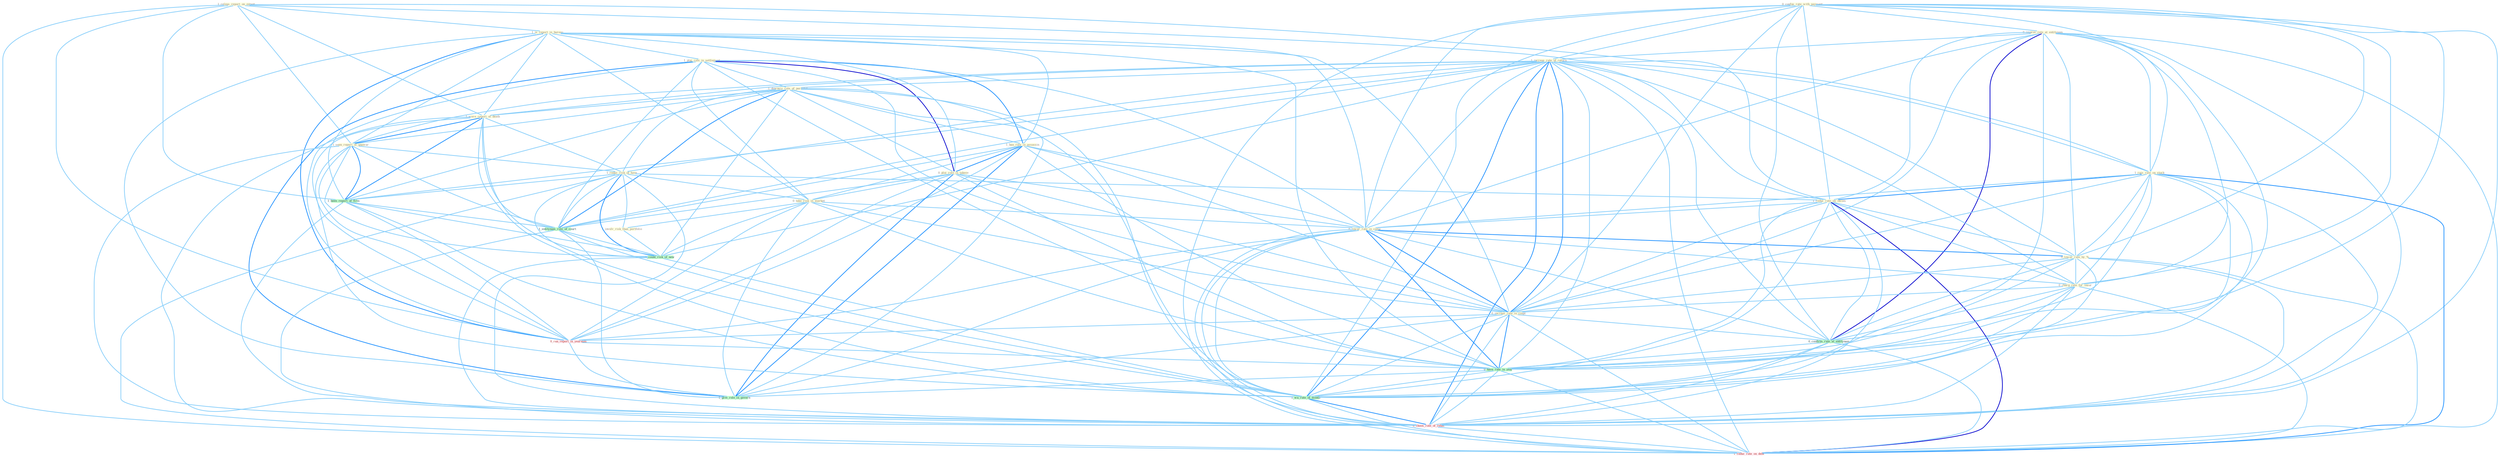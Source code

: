 Graph G{ 
    node
    [shape=polygon,style=filled,width=.5,height=.06,color="#BDFCC9",fixedsize=true,fontsize=4,
    fontcolor="#2f4f4f"];
    {node
    [color="#ffffe0", fontcolor="#8b7d6b"] "1_releas_report_on_extent " "1_is_report_in_bureau " "0_confus_rate_with_payment " "0_improv_rate_at_entitynam " "1_increas_rate_of_return " "1_plai_role_in_settlement " "1_downsiz_role_of_parastat " "1_rais_rate_on_stock " "1_were_report_of_death " "1_ban_role_in_assassin " "1_seen_report_of_unawar " "0_plai_role_in_takeov " "1_reduc_risk_of_have " "1_reduc_rate_on_incom " "0_take_risk_in_market " "0_lower_rate_in_come " "0_lower_rate_by_% " "0_charg_rate_for_insur " "0_increas_rate_in_coupl " "1_involv_risk_than_portfolio "}
{node [color="#fff0f5", fontcolor="#b22222"] "0_ran_report_in_yearnum " "0_choos_rate_of_rebat " "1_reduc_rate_on_debt "}
edge [color="#B0E2FF"];

	"1_releas_report_on_extent " -- "1_is_report_in_bureau " [w="1", color="#87cefa" ];
	"1_releas_report_on_extent " -- "1_rais_rate_on_stock " [w="1", color="#87cefa" ];
	"1_releas_report_on_extent " -- "1_were_report_of_death " [w="1", color="#87cefa" ];
	"1_releas_report_on_extent " -- "1_seen_report_of_unawar " [w="1", color="#87cefa" ];
	"1_releas_report_on_extent " -- "1_reduc_rate_on_incom " [w="1", color="#87cefa" ];
	"1_releas_report_on_extent " -- "1_been_report_of_firm " [w="1", color="#87cefa" ];
	"1_releas_report_on_extent " -- "0_ran_report_in_yearnum " [w="1", color="#87cefa" ];
	"1_releas_report_on_extent " -- "1_reduc_rate_on_debt " [w="1", color="#87cefa" ];
	"1_is_report_in_bureau " -- "1_plai_role_in_settlement " [w="1", color="#87cefa" ];
	"1_is_report_in_bureau " -- "1_were_report_of_death " [w="1", color="#87cefa" ];
	"1_is_report_in_bureau " -- "1_ban_role_in_assassin " [w="1", color="#87cefa" ];
	"1_is_report_in_bureau " -- "1_seen_report_of_unawar " [w="1", color="#87cefa" ];
	"1_is_report_in_bureau " -- "0_plai_role_in_takeov " [w="1", color="#87cefa" ];
	"1_is_report_in_bureau " -- "0_take_risk_in_market " [w="1", color="#87cefa" ];
	"1_is_report_in_bureau " -- "0_lower_rate_in_come " [w="1", color="#87cefa" ];
	"1_is_report_in_bureau " -- "0_increas_rate_in_coupl " [w="1", color="#87cefa" ];
	"1_is_report_in_bureau " -- "1_been_report_of_firm " [w="1", color="#87cefa" ];
	"1_is_report_in_bureau " -- "0_ran_report_in_yearnum " [w="2", color="#1e90ff" , len=0.8];
	"1_is_report_in_bureau " -- "0_have_rate_in_year " [w="1", color="#87cefa" ];
	"1_is_report_in_bureau " -- "1_give_role_in_govern " [w="1", color="#87cefa" ];
	"0_confus_rate_with_payment " -- "0_improv_rate_at_entitynam " [w="1", color="#87cefa" ];
	"0_confus_rate_with_payment " -- "1_increas_rate_of_return " [w="1", color="#87cefa" ];
	"0_confus_rate_with_payment " -- "1_rais_rate_on_stock " [w="1", color="#87cefa" ];
	"0_confus_rate_with_payment " -- "1_reduc_rate_on_incom " [w="1", color="#87cefa" ];
	"0_confus_rate_with_payment " -- "0_lower_rate_in_come " [w="1", color="#87cefa" ];
	"0_confus_rate_with_payment " -- "0_lower_rate_by_% " [w="1", color="#87cefa" ];
	"0_confus_rate_with_payment " -- "0_charg_rate_for_insur " [w="1", color="#87cefa" ];
	"0_confus_rate_with_payment " -- "0_increas_rate_in_coupl " [w="1", color="#87cefa" ];
	"0_confus_rate_with_payment " -- "0_confirm_rate_at_entitynam " [w="1", color="#87cefa" ];
	"0_confus_rate_with_payment " -- "0_have_rate_in_year " [w="1", color="#87cefa" ];
	"0_confus_rate_with_payment " -- "1_wa_rate_of_month " [w="1", color="#87cefa" ];
	"0_confus_rate_with_payment " -- "0_choos_rate_of_rebat " [w="1", color="#87cefa" ];
	"0_confus_rate_with_payment " -- "1_reduc_rate_on_debt " [w="1", color="#87cefa" ];
	"0_improv_rate_at_entitynam " -- "1_increas_rate_of_return " [w="1", color="#87cefa" ];
	"0_improv_rate_at_entitynam " -- "1_rais_rate_on_stock " [w="1", color="#87cefa" ];
	"0_improv_rate_at_entitynam " -- "1_reduc_rate_on_incom " [w="1", color="#87cefa" ];
	"0_improv_rate_at_entitynam " -- "0_lower_rate_in_come " [w="1", color="#87cefa" ];
	"0_improv_rate_at_entitynam " -- "0_lower_rate_by_% " [w="1", color="#87cefa" ];
	"0_improv_rate_at_entitynam " -- "0_charg_rate_for_insur " [w="1", color="#87cefa" ];
	"0_improv_rate_at_entitynam " -- "0_increas_rate_in_coupl " [w="1", color="#87cefa" ];
	"0_improv_rate_at_entitynam " -- "0_confirm_rate_at_entitynam " [w="3", color="#0000cd" , len=0.6];
	"0_improv_rate_at_entitynam " -- "0_have_rate_in_year " [w="1", color="#87cefa" ];
	"0_improv_rate_at_entitynam " -- "1_wa_rate_of_month " [w="1", color="#87cefa" ];
	"0_improv_rate_at_entitynam " -- "0_choos_rate_of_rebat " [w="1", color="#87cefa" ];
	"0_improv_rate_at_entitynam " -- "1_reduc_rate_on_debt " [w="1", color="#87cefa" ];
	"1_increas_rate_of_return " -- "1_downsiz_role_of_parastat " [w="1", color="#87cefa" ];
	"1_increas_rate_of_return " -- "1_rais_rate_on_stock " [w="1", color="#87cefa" ];
	"1_increas_rate_of_return " -- "1_were_report_of_death " [w="1", color="#87cefa" ];
	"1_increas_rate_of_return " -- "1_seen_report_of_unawar " [w="1", color="#87cefa" ];
	"1_increas_rate_of_return " -- "1_reduc_risk_of_have " [w="1", color="#87cefa" ];
	"1_increas_rate_of_return " -- "1_reduc_rate_on_incom " [w="1", color="#87cefa" ];
	"1_increas_rate_of_return " -- "0_lower_rate_in_come " [w="1", color="#87cefa" ];
	"1_increas_rate_of_return " -- "0_lower_rate_by_% " [w="1", color="#87cefa" ];
	"1_increas_rate_of_return " -- "0_charg_rate_for_insur " [w="1", color="#87cefa" ];
	"1_increas_rate_of_return " -- "0_increas_rate_in_coupl " [w="2", color="#1e90ff" , len=0.8];
	"1_increas_rate_of_return " -- "1_been_report_of_firm " [w="1", color="#87cefa" ];
	"1_increas_rate_of_return " -- "1_entitynam_role_of_court " [w="1", color="#87cefa" ];
	"1_increas_rate_of_return " -- "1_count_risk_of_new " [w="1", color="#87cefa" ];
	"1_increas_rate_of_return " -- "0_confirm_rate_at_entitynam " [w="1", color="#87cefa" ];
	"1_increas_rate_of_return " -- "0_have_rate_in_year " [w="1", color="#87cefa" ];
	"1_increas_rate_of_return " -- "1_wa_rate_of_month " [w="2", color="#1e90ff" , len=0.8];
	"1_increas_rate_of_return " -- "0_choos_rate_of_rebat " [w="2", color="#1e90ff" , len=0.8];
	"1_increas_rate_of_return " -- "1_reduc_rate_on_debt " [w="1", color="#87cefa" ];
	"1_plai_role_in_settlement " -- "1_downsiz_role_of_parastat " [w="1", color="#87cefa" ];
	"1_plai_role_in_settlement " -- "1_ban_role_in_assassin " [w="2", color="#1e90ff" , len=0.8];
	"1_plai_role_in_settlement " -- "0_plai_role_in_takeov " [w="3", color="#0000cd" , len=0.6];
	"1_plai_role_in_settlement " -- "0_take_risk_in_market " [w="1", color="#87cefa" ];
	"1_plai_role_in_settlement " -- "0_lower_rate_in_come " [w="1", color="#87cefa" ];
	"1_plai_role_in_settlement " -- "0_increas_rate_in_coupl " [w="1", color="#87cefa" ];
	"1_plai_role_in_settlement " -- "1_entitynam_role_of_court " [w="1", color="#87cefa" ];
	"1_plai_role_in_settlement " -- "0_ran_report_in_yearnum " [w="1", color="#87cefa" ];
	"1_plai_role_in_settlement " -- "0_have_rate_in_year " [w="1", color="#87cefa" ];
	"1_plai_role_in_settlement " -- "1_give_role_in_govern " [w="2", color="#1e90ff" , len=0.8];
	"1_downsiz_role_of_parastat " -- "1_were_report_of_death " [w="1", color="#87cefa" ];
	"1_downsiz_role_of_parastat " -- "1_ban_role_in_assassin " [w="1", color="#87cefa" ];
	"1_downsiz_role_of_parastat " -- "1_seen_report_of_unawar " [w="1", color="#87cefa" ];
	"1_downsiz_role_of_parastat " -- "0_plai_role_in_takeov " [w="1", color="#87cefa" ];
	"1_downsiz_role_of_parastat " -- "1_reduc_risk_of_have " [w="1", color="#87cefa" ];
	"1_downsiz_role_of_parastat " -- "1_been_report_of_firm " [w="1", color="#87cefa" ];
	"1_downsiz_role_of_parastat " -- "1_entitynam_role_of_court " [w="2", color="#1e90ff" , len=0.8];
	"1_downsiz_role_of_parastat " -- "1_count_risk_of_new " [w="1", color="#87cefa" ];
	"1_downsiz_role_of_parastat " -- "1_wa_rate_of_month " [w="1", color="#87cefa" ];
	"1_downsiz_role_of_parastat " -- "0_choos_rate_of_rebat " [w="1", color="#87cefa" ];
	"1_downsiz_role_of_parastat " -- "1_give_role_in_govern " [w="1", color="#87cefa" ];
	"1_rais_rate_on_stock " -- "1_reduc_rate_on_incom " [w="2", color="#1e90ff" , len=0.8];
	"1_rais_rate_on_stock " -- "0_lower_rate_in_come " [w="1", color="#87cefa" ];
	"1_rais_rate_on_stock " -- "0_lower_rate_by_% " [w="1", color="#87cefa" ];
	"1_rais_rate_on_stock " -- "0_charg_rate_for_insur " [w="1", color="#87cefa" ];
	"1_rais_rate_on_stock " -- "0_increas_rate_in_coupl " [w="1", color="#87cefa" ];
	"1_rais_rate_on_stock " -- "0_confirm_rate_at_entitynam " [w="1", color="#87cefa" ];
	"1_rais_rate_on_stock " -- "0_have_rate_in_year " [w="1", color="#87cefa" ];
	"1_rais_rate_on_stock " -- "1_wa_rate_of_month " [w="1", color="#87cefa" ];
	"1_rais_rate_on_stock " -- "0_choos_rate_of_rebat " [w="1", color="#87cefa" ];
	"1_rais_rate_on_stock " -- "1_reduc_rate_on_debt " [w="2", color="#1e90ff" , len=0.8];
	"1_were_report_of_death " -- "1_seen_report_of_unawar " [w="2", color="#1e90ff" , len=0.8];
	"1_were_report_of_death " -- "1_reduc_risk_of_have " [w="1", color="#87cefa" ];
	"1_were_report_of_death " -- "1_been_report_of_firm " [w="2", color="#1e90ff" , len=0.8];
	"1_were_report_of_death " -- "1_entitynam_role_of_court " [w="1", color="#87cefa" ];
	"1_were_report_of_death " -- "0_ran_report_in_yearnum " [w="1", color="#87cefa" ];
	"1_were_report_of_death " -- "1_count_risk_of_new " [w="1", color="#87cefa" ];
	"1_were_report_of_death " -- "1_wa_rate_of_month " [w="1", color="#87cefa" ];
	"1_were_report_of_death " -- "0_choos_rate_of_rebat " [w="1", color="#87cefa" ];
	"1_ban_role_in_assassin " -- "0_plai_role_in_takeov " [w="2", color="#1e90ff" , len=0.8];
	"1_ban_role_in_assassin " -- "0_take_risk_in_market " [w="1", color="#87cefa" ];
	"1_ban_role_in_assassin " -- "0_lower_rate_in_come " [w="1", color="#87cefa" ];
	"1_ban_role_in_assassin " -- "0_increas_rate_in_coupl " [w="1", color="#87cefa" ];
	"1_ban_role_in_assassin " -- "1_entitynam_role_of_court " [w="1", color="#87cefa" ];
	"1_ban_role_in_assassin " -- "0_ran_report_in_yearnum " [w="1", color="#87cefa" ];
	"1_ban_role_in_assassin " -- "0_have_rate_in_year " [w="1", color="#87cefa" ];
	"1_ban_role_in_assassin " -- "1_give_role_in_govern " [w="2", color="#1e90ff" , len=0.8];
	"1_seen_report_of_unawar " -- "1_reduc_risk_of_have " [w="1", color="#87cefa" ];
	"1_seen_report_of_unawar " -- "1_been_report_of_firm " [w="2", color="#1e90ff" , len=0.8];
	"1_seen_report_of_unawar " -- "1_entitynam_role_of_court " [w="1", color="#87cefa" ];
	"1_seen_report_of_unawar " -- "0_ran_report_in_yearnum " [w="1", color="#87cefa" ];
	"1_seen_report_of_unawar " -- "1_count_risk_of_new " [w="1", color="#87cefa" ];
	"1_seen_report_of_unawar " -- "1_wa_rate_of_month " [w="1", color="#87cefa" ];
	"1_seen_report_of_unawar " -- "0_choos_rate_of_rebat " [w="1", color="#87cefa" ];
	"0_plai_role_in_takeov " -- "0_take_risk_in_market " [w="1", color="#87cefa" ];
	"0_plai_role_in_takeov " -- "0_lower_rate_in_come " [w="1", color="#87cefa" ];
	"0_plai_role_in_takeov " -- "0_increas_rate_in_coupl " [w="1", color="#87cefa" ];
	"0_plai_role_in_takeov " -- "1_entitynam_role_of_court " [w="1", color="#87cefa" ];
	"0_plai_role_in_takeov " -- "0_ran_report_in_yearnum " [w="1", color="#87cefa" ];
	"0_plai_role_in_takeov " -- "0_have_rate_in_year " [w="1", color="#87cefa" ];
	"0_plai_role_in_takeov " -- "1_give_role_in_govern " [w="2", color="#1e90ff" , len=0.8];
	"1_reduc_risk_of_have " -- "1_reduc_rate_on_incom " [w="1", color="#87cefa" ];
	"1_reduc_risk_of_have " -- "0_take_risk_in_market " [w="1", color="#87cefa" ];
	"1_reduc_risk_of_have " -- "1_involv_risk_than_portfolio " [w="1", color="#87cefa" ];
	"1_reduc_risk_of_have " -- "1_been_report_of_firm " [w="1", color="#87cefa" ];
	"1_reduc_risk_of_have " -- "1_entitynam_role_of_court " [w="1", color="#87cefa" ];
	"1_reduc_risk_of_have " -- "1_count_risk_of_new " [w="2", color="#1e90ff" , len=0.8];
	"1_reduc_risk_of_have " -- "1_wa_rate_of_month " [w="1", color="#87cefa" ];
	"1_reduc_risk_of_have " -- "0_choos_rate_of_rebat " [w="1", color="#87cefa" ];
	"1_reduc_risk_of_have " -- "1_reduc_rate_on_debt " [w="1", color="#87cefa" ];
	"1_reduc_rate_on_incom " -- "0_lower_rate_in_come " [w="1", color="#87cefa" ];
	"1_reduc_rate_on_incom " -- "0_lower_rate_by_% " [w="1", color="#87cefa" ];
	"1_reduc_rate_on_incom " -- "0_charg_rate_for_insur " [w="1", color="#87cefa" ];
	"1_reduc_rate_on_incom " -- "0_increas_rate_in_coupl " [w="1", color="#87cefa" ];
	"1_reduc_rate_on_incom " -- "0_confirm_rate_at_entitynam " [w="1", color="#87cefa" ];
	"1_reduc_rate_on_incom " -- "0_have_rate_in_year " [w="1", color="#87cefa" ];
	"1_reduc_rate_on_incom " -- "1_wa_rate_of_month " [w="1", color="#87cefa" ];
	"1_reduc_rate_on_incom " -- "0_choos_rate_of_rebat " [w="1", color="#87cefa" ];
	"1_reduc_rate_on_incom " -- "1_reduc_rate_on_debt " [w="3", color="#0000cd" , len=0.6];
	"0_take_risk_in_market " -- "0_lower_rate_in_come " [w="1", color="#87cefa" ];
	"0_take_risk_in_market " -- "0_increas_rate_in_coupl " [w="1", color="#87cefa" ];
	"0_take_risk_in_market " -- "1_involv_risk_than_portfolio " [w="1", color="#87cefa" ];
	"0_take_risk_in_market " -- "0_ran_report_in_yearnum " [w="1", color="#87cefa" ];
	"0_take_risk_in_market " -- "1_count_risk_of_new " [w="1", color="#87cefa" ];
	"0_take_risk_in_market " -- "0_have_rate_in_year " [w="1", color="#87cefa" ];
	"0_take_risk_in_market " -- "1_give_role_in_govern " [w="1", color="#87cefa" ];
	"0_lower_rate_in_come " -- "0_lower_rate_by_% " [w="2", color="#1e90ff" , len=0.8];
	"0_lower_rate_in_come " -- "0_charg_rate_for_insur " [w="1", color="#87cefa" ];
	"0_lower_rate_in_come " -- "0_increas_rate_in_coupl " [w="2", color="#1e90ff" , len=0.8];
	"0_lower_rate_in_come " -- "0_ran_report_in_yearnum " [w="1", color="#87cefa" ];
	"0_lower_rate_in_come " -- "0_confirm_rate_at_entitynam " [w="1", color="#87cefa" ];
	"0_lower_rate_in_come " -- "0_have_rate_in_year " [w="2", color="#1e90ff" , len=0.8];
	"0_lower_rate_in_come " -- "1_wa_rate_of_month " [w="1", color="#87cefa" ];
	"0_lower_rate_in_come " -- "0_choos_rate_of_rebat " [w="1", color="#87cefa" ];
	"0_lower_rate_in_come " -- "1_reduc_rate_on_debt " [w="1", color="#87cefa" ];
	"0_lower_rate_in_come " -- "1_give_role_in_govern " [w="1", color="#87cefa" ];
	"0_lower_rate_by_% " -- "0_charg_rate_for_insur " [w="1", color="#87cefa" ];
	"0_lower_rate_by_% " -- "0_increas_rate_in_coupl " [w="1", color="#87cefa" ];
	"0_lower_rate_by_% " -- "0_confirm_rate_at_entitynam " [w="1", color="#87cefa" ];
	"0_lower_rate_by_% " -- "0_have_rate_in_year " [w="1", color="#87cefa" ];
	"0_lower_rate_by_% " -- "1_wa_rate_of_month " [w="1", color="#87cefa" ];
	"0_lower_rate_by_% " -- "0_choos_rate_of_rebat " [w="1", color="#87cefa" ];
	"0_lower_rate_by_% " -- "1_reduc_rate_on_debt " [w="1", color="#87cefa" ];
	"0_charg_rate_for_insur " -- "0_increas_rate_in_coupl " [w="1", color="#87cefa" ];
	"0_charg_rate_for_insur " -- "0_confirm_rate_at_entitynam " [w="1", color="#87cefa" ];
	"0_charg_rate_for_insur " -- "0_have_rate_in_year " [w="1", color="#87cefa" ];
	"0_charg_rate_for_insur " -- "1_wa_rate_of_month " [w="1", color="#87cefa" ];
	"0_charg_rate_for_insur " -- "0_choos_rate_of_rebat " [w="1", color="#87cefa" ];
	"0_charg_rate_for_insur " -- "1_reduc_rate_on_debt " [w="1", color="#87cefa" ];
	"0_increas_rate_in_coupl " -- "0_ran_report_in_yearnum " [w="1", color="#87cefa" ];
	"0_increas_rate_in_coupl " -- "0_confirm_rate_at_entitynam " [w="1", color="#87cefa" ];
	"0_increas_rate_in_coupl " -- "0_have_rate_in_year " [w="2", color="#1e90ff" , len=0.8];
	"0_increas_rate_in_coupl " -- "1_wa_rate_of_month " [w="1", color="#87cefa" ];
	"0_increas_rate_in_coupl " -- "0_choos_rate_of_rebat " [w="1", color="#87cefa" ];
	"0_increas_rate_in_coupl " -- "1_reduc_rate_on_debt " [w="1", color="#87cefa" ];
	"0_increas_rate_in_coupl " -- "1_give_role_in_govern " [w="1", color="#87cefa" ];
	"1_involv_risk_than_portfolio " -- "1_count_risk_of_new " [w="1", color="#87cefa" ];
	"1_been_report_of_firm " -- "1_entitynam_role_of_court " [w="1", color="#87cefa" ];
	"1_been_report_of_firm " -- "0_ran_report_in_yearnum " [w="1", color="#87cefa" ];
	"1_been_report_of_firm " -- "1_count_risk_of_new " [w="1", color="#87cefa" ];
	"1_been_report_of_firm " -- "1_wa_rate_of_month " [w="1", color="#87cefa" ];
	"1_been_report_of_firm " -- "0_choos_rate_of_rebat " [w="1", color="#87cefa" ];
	"1_entitynam_role_of_court " -- "1_count_risk_of_new " [w="1", color="#87cefa" ];
	"1_entitynam_role_of_court " -- "1_wa_rate_of_month " [w="1", color="#87cefa" ];
	"1_entitynam_role_of_court " -- "0_choos_rate_of_rebat " [w="1", color="#87cefa" ];
	"1_entitynam_role_of_court " -- "1_give_role_in_govern " [w="1", color="#87cefa" ];
	"0_ran_report_in_yearnum " -- "0_have_rate_in_year " [w="1", color="#87cefa" ];
	"0_ran_report_in_yearnum " -- "1_give_role_in_govern " [w="1", color="#87cefa" ];
	"1_count_risk_of_new " -- "1_wa_rate_of_month " [w="1", color="#87cefa" ];
	"1_count_risk_of_new " -- "0_choos_rate_of_rebat " [w="1", color="#87cefa" ];
	"0_confirm_rate_at_entitynam " -- "0_have_rate_in_year " [w="1", color="#87cefa" ];
	"0_confirm_rate_at_entitynam " -- "1_wa_rate_of_month " [w="1", color="#87cefa" ];
	"0_confirm_rate_at_entitynam " -- "0_choos_rate_of_rebat " [w="1", color="#87cefa" ];
	"0_confirm_rate_at_entitynam " -- "1_reduc_rate_on_debt " [w="1", color="#87cefa" ];
	"0_have_rate_in_year " -- "1_wa_rate_of_month " [w="1", color="#87cefa" ];
	"0_have_rate_in_year " -- "0_choos_rate_of_rebat " [w="1", color="#87cefa" ];
	"0_have_rate_in_year " -- "1_reduc_rate_on_debt " [w="1", color="#87cefa" ];
	"0_have_rate_in_year " -- "1_give_role_in_govern " [w="1", color="#87cefa" ];
	"1_wa_rate_of_month " -- "0_choos_rate_of_rebat " [w="2", color="#1e90ff" , len=0.8];
	"1_wa_rate_of_month " -- "1_reduc_rate_on_debt " [w="1", color="#87cefa" ];
	"0_choos_rate_of_rebat " -- "1_reduc_rate_on_debt " [w="1", color="#87cefa" ];
}
